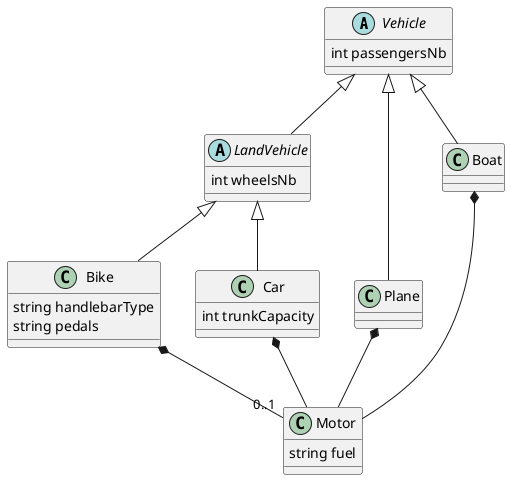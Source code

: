 @startuml Vehicle example

abstract class Vehicle {
	int passengersNb
}

abstract class LandVehicle {
	int wheelsNb
}

class Bike {
	string handlebarType
	string pedals
}

class Car {
	int trunkCapacity
}

class Plane {
}

class Boat {}

class Motor {
	string fuel
}

Vehicle <|-- LandVehicle
Vehicle <|-- Plane
Vehicle <|-- Boat

LandVehicle <|-- Bike
LandVehicle <|-- Car

Bike *-- "0..1" Motor
Car *-- Motor
Plane *-- Motor
Boat *-- Motor

@enduml

@startuml School example

left to right direction

class Etablissement {
	string nom
}

abstract class Personne {
	string nom
	string prénom
	string email
}

class Étudiant {
}

class Professeur {
}

class Classe {
	string nom
	Date dateDebut
	Date dateFin
}

class Cours {
	Date[] dates
}

class Matiere {
	string référence
	string libelle
}

Personne <|- Étudiant
Personne <|- Professeur

Etablissement "1" -- "1..*" Classe : forme

Classe o-- Étudiant : est composée de >

Classe "*" -- "*" Professeur
(Classe, Professeur) .. Cours
Matiere --* Cours


@enduml
